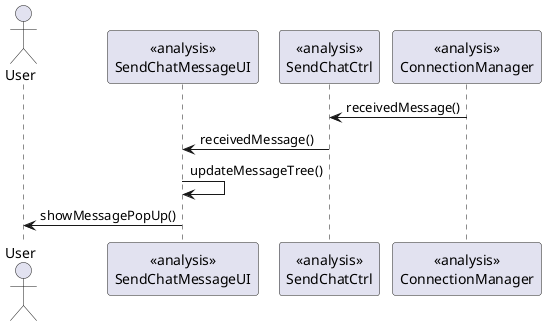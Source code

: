 @startuml doc-files/ipc05_01_analysis_receive_message.png
actor User as u
  participant "<<analysis>>\nSendChatMessageUI" as UI
  participant "<<analysis>>\nSendChatCtrl" as ctrl
  participant "<<analysis>>\nConnectionManager" as conMgr
  
  conMgr -> ctrl : receivedMessage()
  ctrl -> UI : receivedMessage()
  UI -> UI : updateMessageTree()
  UI -> u : showMessagePopUp()
 
@enduml